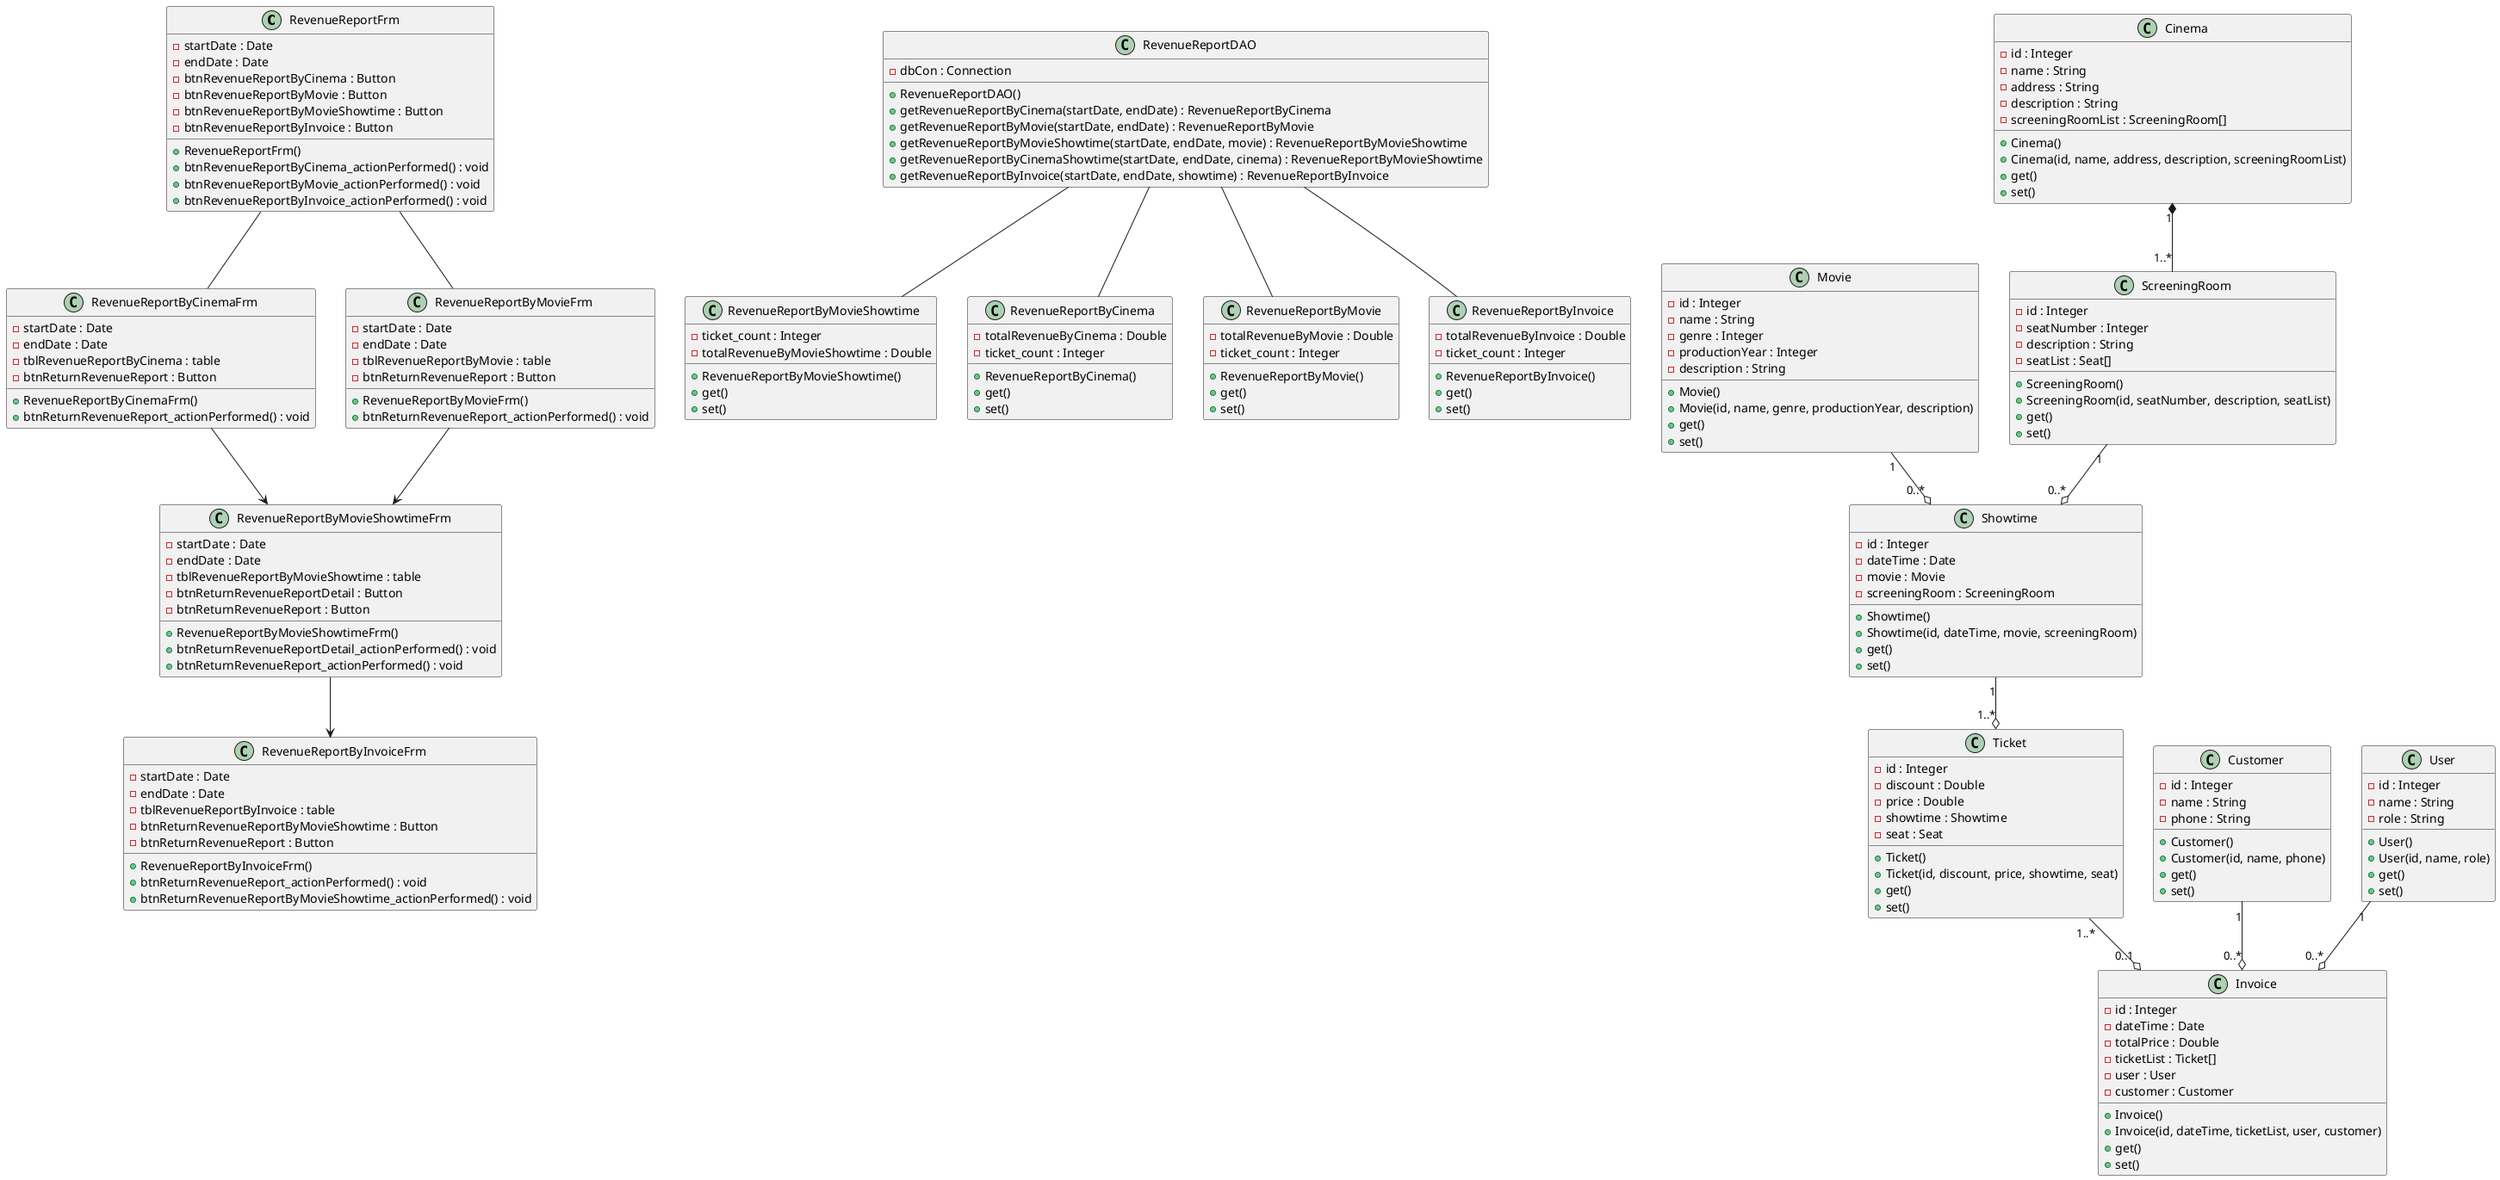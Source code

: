 @startuml

class RevenueReportFrm {
  -startDate : Date
  -endDate : Date
  -btnRevenueReportByCinema : Button
  -btnRevenueReportByMovie : Button
  -btnRevenueReportByMovieShowtime : Button
  -btnRevenueReportByInvoice : Button
  +RevenueReportFrm()
  +btnRevenueReportByCinema_actionPerformed() : void
  +btnRevenueReportByMovie_actionPerformed() : void
  +btnRevenueReportByInvoice_actionPerformed() : void
}

class RevenueReportByCinemaFrm {
  -startDate : Date
  -endDate : Date
  -tblRevenueReportByCinema : table
  -btnReturnRevenueReport : Button
  +RevenueReportByCinemaFrm()
  +btnReturnRevenueReport_actionPerformed() : void
}

class RevenueReportByMovieFrm {
  -startDate : Date
  -endDate : Date
  -tblRevenueReportByMovie : table
  -btnReturnRevenueReport : Button
  +RevenueReportByMovieFrm()
  +btnReturnRevenueReport_actionPerformed() : void
}

class RevenueReportByMovieShowtimeFrm {
  -startDate : Date
  -endDate : Date
  -tblRevenueReportByMovieShowtime : table
  -btnReturnRevenueReportDetail : Button
  -btnReturnRevenueReport : Button
  +RevenueReportByMovieShowtimeFrm()
  +btnReturnRevenueReportDetail_actionPerformed() : void
  +btnReturnRevenueReport_actionPerformed() : void
}

class RevenueReportByInvoiceFrm {
  -startDate : Date
  -endDate : Date
  -tblRevenueReportByInvoice : table
  -btnReturnRevenueReportByMovieShowtime : Button
  -btnReturnRevenueReport : Button
  +RevenueReportByInvoiceFrm()
  +btnReturnRevenueReport_actionPerformed() : void
  +btnReturnRevenueReportByMovieShowtime_actionPerformed() : void
}

class RevenueReportDAO {
  -dbCon : Connection
  +RevenueReportDAO()
  +getRevenueReportByCinema(startDate, endDate) : RevenueReportByCinema
  +getRevenueReportByMovie(startDate, endDate) : RevenueReportByMovie
  +getRevenueReportByMovieShowtime(startDate, endDate, movie) : RevenueReportByMovieShowtime
  +getRevenueReportByCinemaShowtime(startDate, endDate, cinema) : RevenueReportByMovieShowtime
  +getRevenueReportByInvoice(startDate, endDate, showtime) : RevenueReportByInvoice
}

class RevenueReportByMovieShowtime {
  -ticket_count : Integer
  -totalRevenueByMovieShowtime : Double
  +RevenueReportByMovieShowtime()
  +get()
  +set()
}

class RevenueReportByCinema {
  -totalRevenueByCinema : Double
  -ticket_count : Integer
  +RevenueReportByCinema()
  +get()
  +set()
}

class RevenueReportByMovie {
  -totalRevenueByMovie : Double
  -ticket_count : Integer
  +RevenueReportByMovie()
  +get()
  +set()
}

class RevenueReportByInvoice {
  -totalRevenueByInvoice : Double
  -ticket_count : Integer
  +RevenueReportByInvoice()
  +get()
  +set()
}

class Movie {
  -id : Integer
  -name : String
  -genre : Integer
  -productionYear : Integer
  -description : String
  +Movie()
  +Movie(id, name, genre, productionYear, description)
  +get()
  +set()
}

class Showtime {
  -id : Integer
  -dateTime : Date
  -movie : Movie
  -screeningRoom : ScreeningRoom
  +Showtime()
  +Showtime(id, dateTime, movie, screeningRoom)
  +get()
  +set()
}

class ScreeningRoom {
  -id : Integer
  -seatNumber : Integer
  -description : String
  -seatList : Seat[]
  +ScreeningRoom()
  +ScreeningRoom(id, seatNumber, description, seatList)
  +get()
  +set()
}

class Cinema {
  -id : Integer
  -name : String
  -address : String
  -description : String
  -screeningRoomList : ScreeningRoom[]
  +Cinema()
  +Cinema(id, name, address, description, screeningRoomList)
  +get()
  +set()
}

class Invoice {
  -id : Integer
  -dateTime : Date
  -totalPrice : Double
  -ticketList : Ticket[]
  -user : User
  -customer : Customer
  +Invoice()
  +Invoice(id, dateTime, ticketList, user, customer)
  +get()
  +set()
}

class Customer {
  -id : Integer
  -name : String
  -phone : String
  +Customer()
  +Customer(id, name, phone)
  +get()
  +set()
}

class Ticket {
  -id : Integer
  -discount : Double
  -price : Double
  -showtime : Showtime
  -seat : Seat
  +Ticket()
  +Ticket(id, discount, price, showtime, seat)
  +get()
  +set()
}

class User {
  -id : Integer
  -name : String
  -role : String
  +User()
  +User(id, name, role)
  +get()
  +set()
}



' Relationships

RevenueReportFrm -- RevenueReportByCinemaFrm
RevenueReportFrm -- RevenueReportByMovieFrm
RevenueReportByCinemaFrm --> RevenueReportByMovieShowtimeFrm
RevenueReportByMovieFrm --> RevenueReportByMovieShowtimeFrm
RevenueReportByMovieShowtimeFrm --> RevenueReportByInvoiceFrm

RevenueReportDAO -- RevenueReportByCinema
RevenueReportDAO -- RevenueReportByMovie
RevenueReportDAO -- RevenueReportByMovieShowtime
RevenueReportDAO -- RevenueReportByInvoice

Cinema  "1" *-- "1..*" ScreeningRoom
ScreeningRoom "1" --o "0..*" Showtime
Movie "1" --o "0..*" Showtime
Showtime "1" --o "1..*" Ticket
Customer "1" --o "0..*" Invoice
Ticket "1..*" --o "0..1" Invoice
User "1" --o "0..*" Invoice

@enduml
